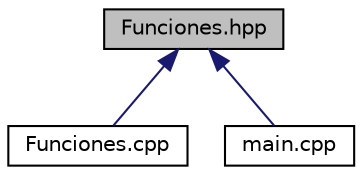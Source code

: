 digraph "Funciones.hpp"
{
 // LATEX_PDF_SIZE
  edge [fontname="Helvetica",fontsize="10",labelfontname="Helvetica",labelfontsize="10"];
  node [fontname="Helvetica",fontsize="10",shape=record];
  Node1 [label="Funciones.hpp",height=0.2,width=0.4,color="black", fillcolor="grey75", style="filled", fontcolor="black",tooltip="Se definen las funciones que seran de utilidad para el flujo del programa."];
  Node1 -> Node2 [dir="back",color="midnightblue",fontsize="10",style="solid",fontname="Helvetica"];
  Node2 [label="Funciones.cpp",height=0.2,width=0.4,color="black", fillcolor="white", style="filled",URL="$_funciones_8cpp.html",tooltip=" "];
  Node1 -> Node3 [dir="back",color="midnightblue",fontsize="10",style="solid",fontname="Helvetica"];
  Node3 [label="main.cpp",height=0.2,width=0.4,color="black", fillcolor="white", style="filled",URL="$main_8cpp.html",tooltip=" "];
}
